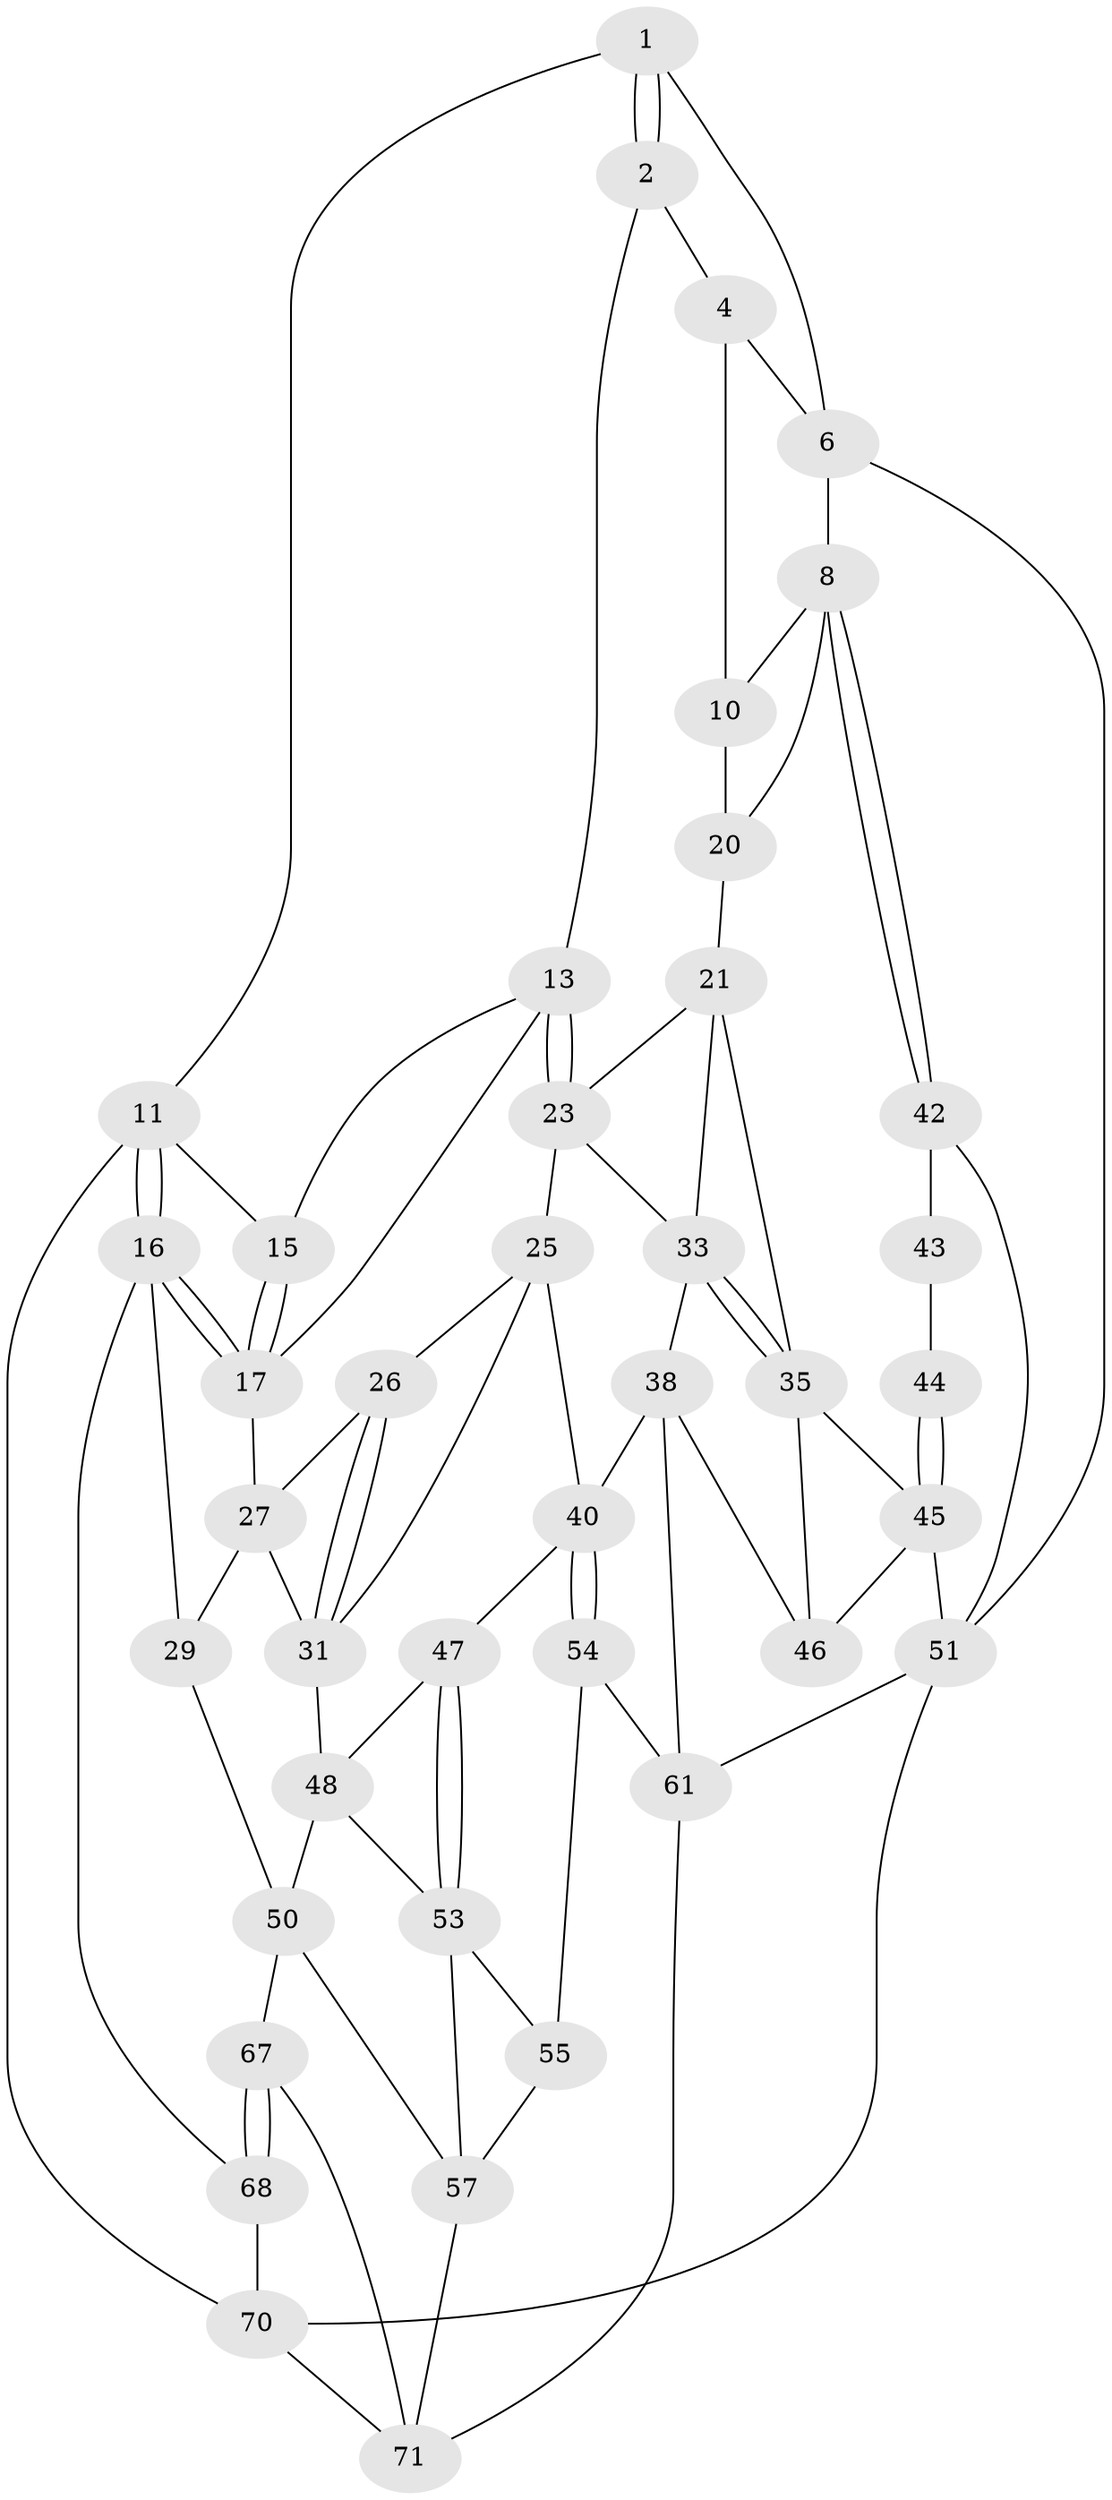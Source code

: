 // original degree distribution, {4: 0.2876712328767123, 6: 0.2465753424657534, 5: 0.4383561643835616, 3: 0.0273972602739726}
// Generated by graph-tools (version 1.1) at 2025/42/03/06/25 10:42:26]
// undirected, 41 vertices, 85 edges
graph export_dot {
graph [start="1"]
  node [color=gray90,style=filled];
  1 [pos="+0.8783952180074983+0"];
  2 [pos="+0.46813104596303307+0",super="+3"];
  4 [pos="+0.6230802580728743+0.18349803342947926",super="+5"];
  6 [pos="+0.8497308841920374+0.02775145761931487",super="+7"];
  8 [pos="+1+0.3835763547729626",super="+9"];
  10 [pos="+0.8842420103801367+0.12566871742697258",super="+18"];
  11 [pos="+0+0",super="+12"];
  13 [pos="+0.4568742463709958+0.29969626854252046",super="+14"];
  15 [pos="+0.20637475426561502+0.05976482512436826"];
  16 [pos="+0+0.2793395954546327",super="+30"];
  17 [pos="+0.01660590450309942+0.2627720509251301",super="+19"];
  20 [pos="+0.8698481740326716+0.40696700742807007"];
  21 [pos="+0.814568287895255+0.45125330563944954",super="+22"];
  23 [pos="+0.44726692605092844+0.38879837055845384",super="+24"];
  25 [pos="+0.3603552107540954+0.46277835937173256",super="+37"];
  26 [pos="+0.21961776496970675+0.4245260788527392"];
  27 [pos="+0.14863550135725104+0.36385551844061165",super="+28"];
  29 [pos="+0+0.5994004166477772"];
  31 [pos="+0.10946240248137976+0.5765396214826484",super="+32"];
  33 [pos="+0.5836921689871782+0.5669731593167788",super="+34"];
  35 [pos="+0.6647926024529386+0.6637558737008667",super="+36"];
  38 [pos="+0.4798071027983491+0.678674449467514",super="+39"];
  40 [pos="+0.39682158035394066+0.7242479799407213",super="+41"];
  42 [pos="+1+0.5433735499866698",super="+52"];
  43 [pos="+0.925957789948953+0.6832235917361711",super="+62"];
  44 [pos="+0.8310831527271182+0.7188997516094717"];
  45 [pos="+0.7237131042655126+0.7277567524087784",super="+59"];
  46 [pos="+0.4841974832635658+0.6787553183923358"];
  47 [pos="+0.28484593584879275+0.6282231717085752"];
  48 [pos="+0.11993036642585361+0.6350099779392556",super="+49"];
  50 [pos="+0.131907163043043+0.7559249393631513",super="+58"];
  51 [pos="+1+1",super="+60"];
  53 [pos="+0.25141098814546403+0.6848713870723095",super="+56"];
  54 [pos="+0.39223331515594284+0.7363418544186756",super="+64"];
  55 [pos="+0.2782104971611264+0.7525227135454545",super="+65"];
  57 [pos="+0.17975952823857508+0.8251490730243332",super="+66"];
  61 [pos="+0.5868114907620559+1",super="+63"];
  67 [pos="+0.12987409558820984+0.8208248723000251",super="+72"];
  68 [pos="+0+0.7645932012819018",super="+69"];
  70 [pos="+0+1"];
  71 [pos="+0.26439545957064253+0.9887812546622199",super="+73"];
  1 -- 2;
  1 -- 2;
  1 -- 11;
  1 -- 6;
  2 -- 4;
  2 -- 13;
  4 -- 10 [weight=2];
  4 -- 6;
  6 -- 8;
  6 -- 51;
  8 -- 42;
  8 -- 42;
  8 -- 10;
  8 -- 20;
  10 -- 20;
  11 -- 16;
  11 -- 16;
  11 -- 70;
  11 -- 15;
  13 -- 23;
  13 -- 23;
  13 -- 15;
  13 -- 17;
  15 -- 17;
  15 -- 17;
  16 -- 17;
  16 -- 17;
  16 -- 68;
  16 -- 29;
  17 -- 27;
  20 -- 21;
  21 -- 35;
  21 -- 33;
  21 -- 23;
  23 -- 25;
  23 -- 33;
  25 -- 26;
  25 -- 31;
  25 -- 40;
  26 -- 27;
  26 -- 31;
  26 -- 31;
  27 -- 29;
  27 -- 31;
  29 -- 50;
  31 -- 48;
  33 -- 35;
  33 -- 35;
  33 -- 38;
  35 -- 46;
  35 -- 45;
  38 -- 46;
  38 -- 40;
  38 -- 61;
  40 -- 54;
  40 -- 54;
  40 -- 47;
  42 -- 43 [weight=2];
  42 -- 51;
  43 -- 44 [weight=2];
  44 -- 45;
  44 -- 45;
  45 -- 46;
  45 -- 51;
  47 -- 48;
  47 -- 53;
  47 -- 53;
  48 -- 50;
  48 -- 53;
  50 -- 57;
  50 -- 67;
  51 -- 70;
  51 -- 61;
  53 -- 57;
  53 -- 55;
  54 -- 55 [weight=2];
  54 -- 61;
  55 -- 57;
  57 -- 71;
  61 -- 71;
  67 -- 68 [weight=2];
  67 -- 68;
  67 -- 71;
  68 -- 70;
  70 -- 71;
}

